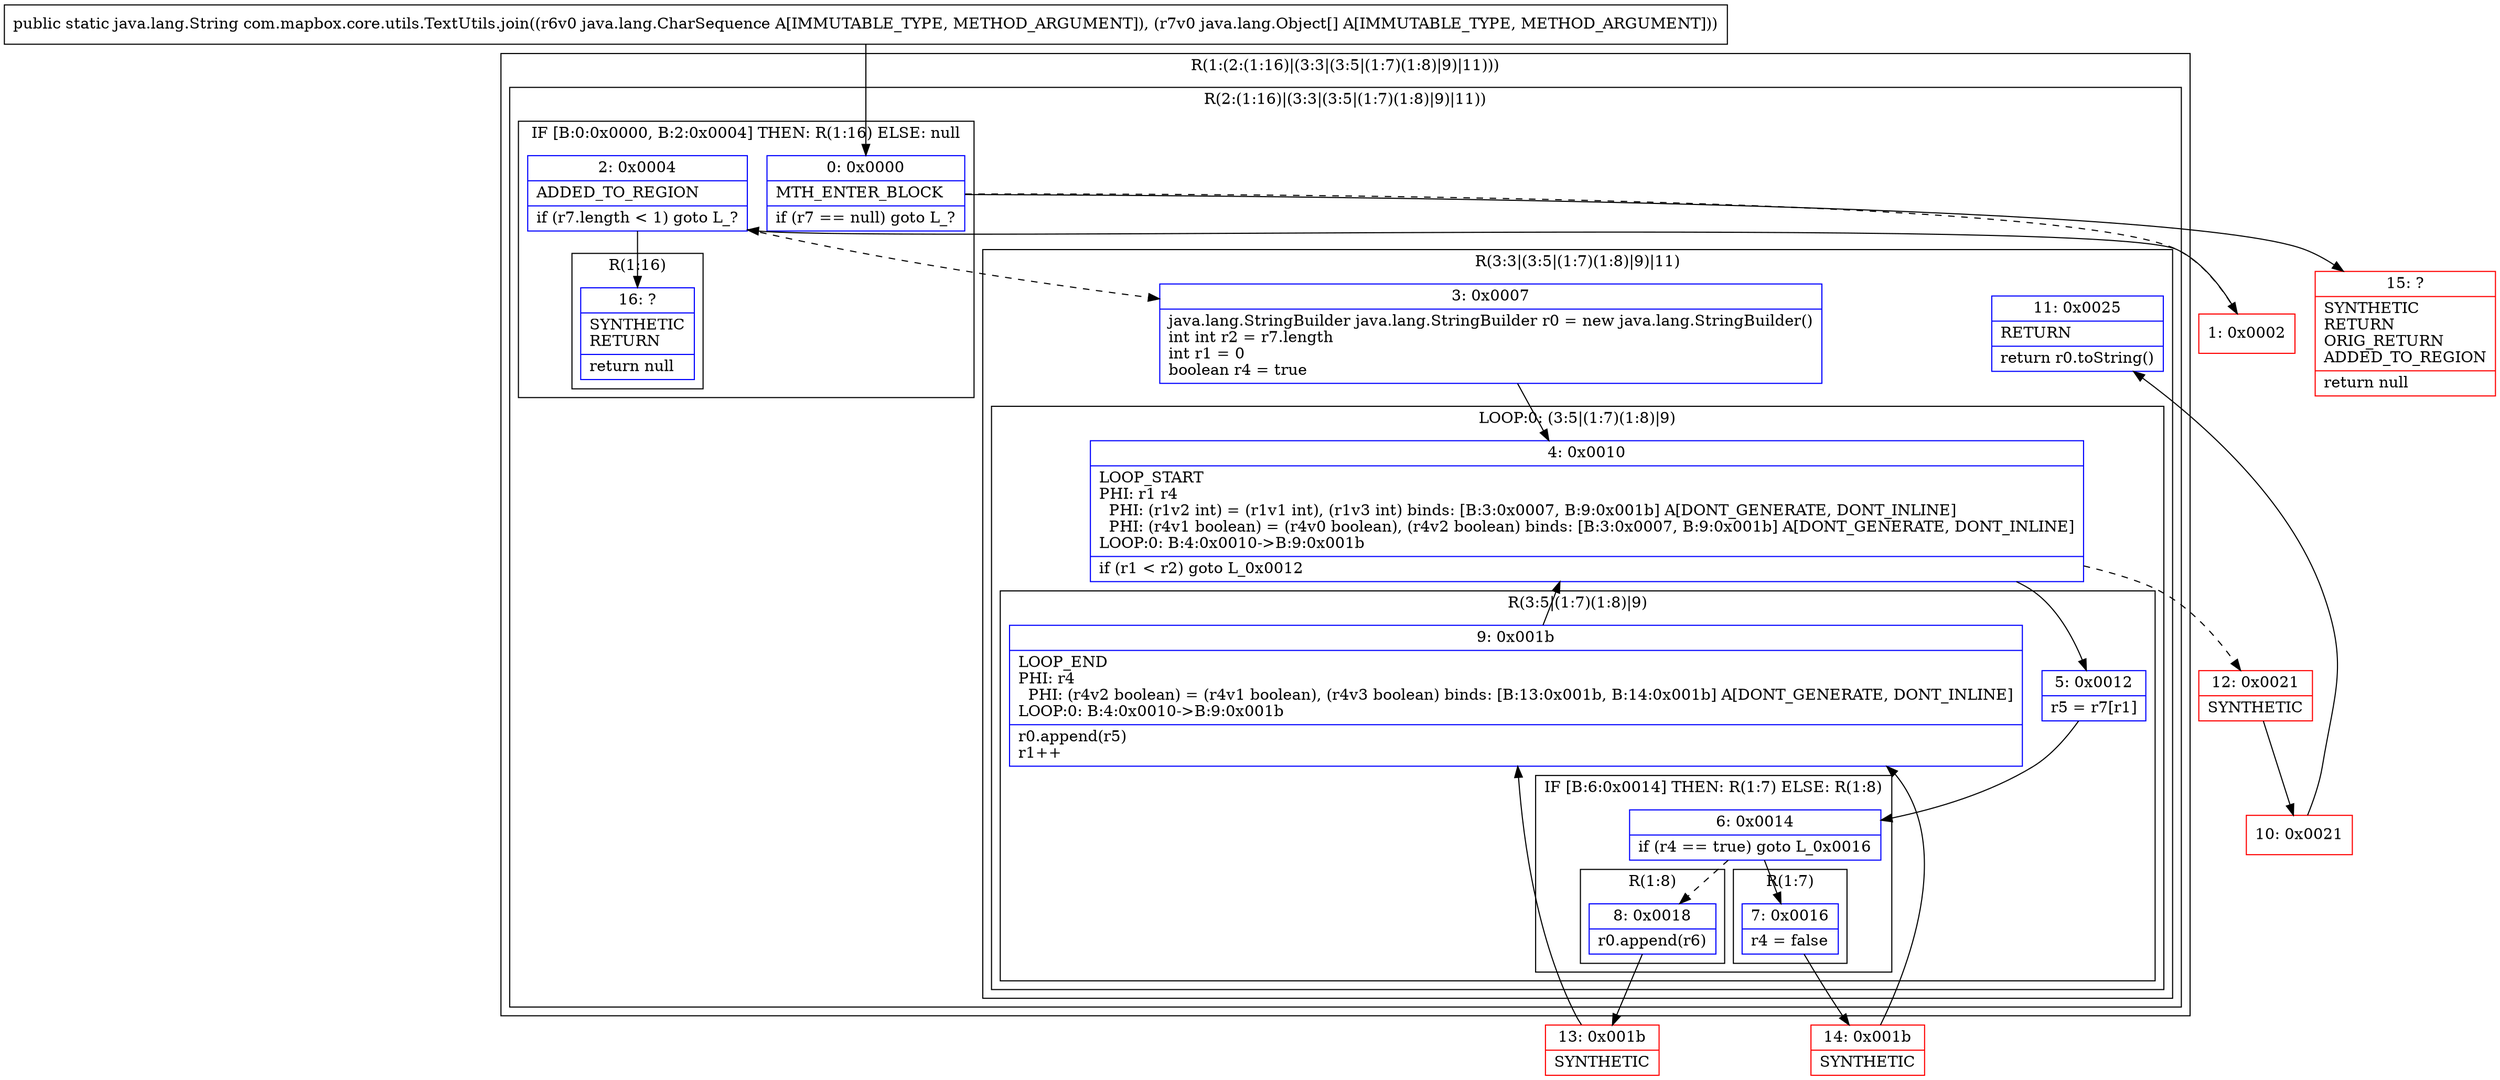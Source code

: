 digraph "CFG forcom.mapbox.core.utils.TextUtils.join(Ljava\/lang\/CharSequence;[Ljava\/lang\/Object;)Ljava\/lang\/String;" {
subgraph cluster_Region_1287580366 {
label = "R(1:(2:(1:16)|(3:3|(3:5|(1:7)(1:8)|9)|11)))";
node [shape=record,color=blue];
subgraph cluster_Region_1078391818 {
label = "R(2:(1:16)|(3:3|(3:5|(1:7)(1:8)|9)|11))";
node [shape=record,color=blue];
subgraph cluster_IfRegion_1514803037 {
label = "IF [B:0:0x0000, B:2:0x0004] THEN: R(1:16) ELSE: null";
node [shape=record,color=blue];
Node_0 [shape=record,label="{0\:\ 0x0000|MTH_ENTER_BLOCK\l|if (r7 == null) goto L_?\l}"];
Node_2 [shape=record,label="{2\:\ 0x0004|ADDED_TO_REGION\l|if (r7.length \< 1) goto L_?\l}"];
subgraph cluster_Region_676149273 {
label = "R(1:16)";
node [shape=record,color=blue];
Node_16 [shape=record,label="{16\:\ ?|SYNTHETIC\lRETURN\l|return null\l}"];
}
}
subgraph cluster_Region_523791416 {
label = "R(3:3|(3:5|(1:7)(1:8)|9)|11)";
node [shape=record,color=blue];
Node_3 [shape=record,label="{3\:\ 0x0007|java.lang.StringBuilder java.lang.StringBuilder r0 = new java.lang.StringBuilder()\lint int r2 = r7.length\lint r1 = 0\lboolean r4 = true\l}"];
subgraph cluster_LoopRegion_320753476 {
label = "LOOP:0: (3:5|(1:7)(1:8)|9)";
node [shape=record,color=blue];
Node_4 [shape=record,label="{4\:\ 0x0010|LOOP_START\lPHI: r1 r4 \l  PHI: (r1v2 int) = (r1v1 int), (r1v3 int) binds: [B:3:0x0007, B:9:0x001b] A[DONT_GENERATE, DONT_INLINE]\l  PHI: (r4v1 boolean) = (r4v0 boolean), (r4v2 boolean) binds: [B:3:0x0007, B:9:0x001b] A[DONT_GENERATE, DONT_INLINE]\lLOOP:0: B:4:0x0010\-\>B:9:0x001b\l|if (r1 \< r2) goto L_0x0012\l}"];
subgraph cluster_Region_1339198743 {
label = "R(3:5|(1:7)(1:8)|9)";
node [shape=record,color=blue];
Node_5 [shape=record,label="{5\:\ 0x0012|r5 = r7[r1]\l}"];
subgraph cluster_IfRegion_1914257538 {
label = "IF [B:6:0x0014] THEN: R(1:7) ELSE: R(1:8)";
node [shape=record,color=blue];
Node_6 [shape=record,label="{6\:\ 0x0014|if (r4 == true) goto L_0x0016\l}"];
subgraph cluster_Region_773628117 {
label = "R(1:7)";
node [shape=record,color=blue];
Node_7 [shape=record,label="{7\:\ 0x0016|r4 = false\l}"];
}
subgraph cluster_Region_1186429371 {
label = "R(1:8)";
node [shape=record,color=blue];
Node_8 [shape=record,label="{8\:\ 0x0018|r0.append(r6)\l}"];
}
}
Node_9 [shape=record,label="{9\:\ 0x001b|LOOP_END\lPHI: r4 \l  PHI: (r4v2 boolean) = (r4v1 boolean), (r4v3 boolean) binds: [B:13:0x001b, B:14:0x001b] A[DONT_GENERATE, DONT_INLINE]\lLOOP:0: B:4:0x0010\-\>B:9:0x001b\l|r0.append(r5)\lr1++\l}"];
}
}
Node_11 [shape=record,label="{11\:\ 0x0025|RETURN\l|return r0.toString()\l}"];
}
}
}
Node_1 [shape=record,color=red,label="{1\:\ 0x0002}"];
Node_10 [shape=record,color=red,label="{10\:\ 0x0021}"];
Node_12 [shape=record,color=red,label="{12\:\ 0x0021|SYNTHETIC\l}"];
Node_13 [shape=record,color=red,label="{13\:\ 0x001b|SYNTHETIC\l}"];
Node_14 [shape=record,color=red,label="{14\:\ 0x001b|SYNTHETIC\l}"];
Node_15 [shape=record,color=red,label="{15\:\ ?|SYNTHETIC\lRETURN\lORIG_RETURN\lADDED_TO_REGION\l|return null\l}"];
MethodNode[shape=record,label="{public static java.lang.String com.mapbox.core.utils.TextUtils.join((r6v0 java.lang.CharSequence A[IMMUTABLE_TYPE, METHOD_ARGUMENT]), (r7v0 java.lang.Object[] A[IMMUTABLE_TYPE, METHOD_ARGUMENT])) }"];
MethodNode -> Node_0;
Node_0 -> Node_1[style=dashed];
Node_0 -> Node_15;
Node_2 -> Node_3[style=dashed];
Node_2 -> Node_16;
Node_3 -> Node_4;
Node_4 -> Node_5;
Node_4 -> Node_12[style=dashed];
Node_5 -> Node_6;
Node_6 -> Node_7;
Node_6 -> Node_8[style=dashed];
Node_7 -> Node_14;
Node_8 -> Node_13;
Node_9 -> Node_4;
Node_1 -> Node_2;
Node_10 -> Node_11;
Node_12 -> Node_10;
Node_13 -> Node_9;
Node_14 -> Node_9;
}

